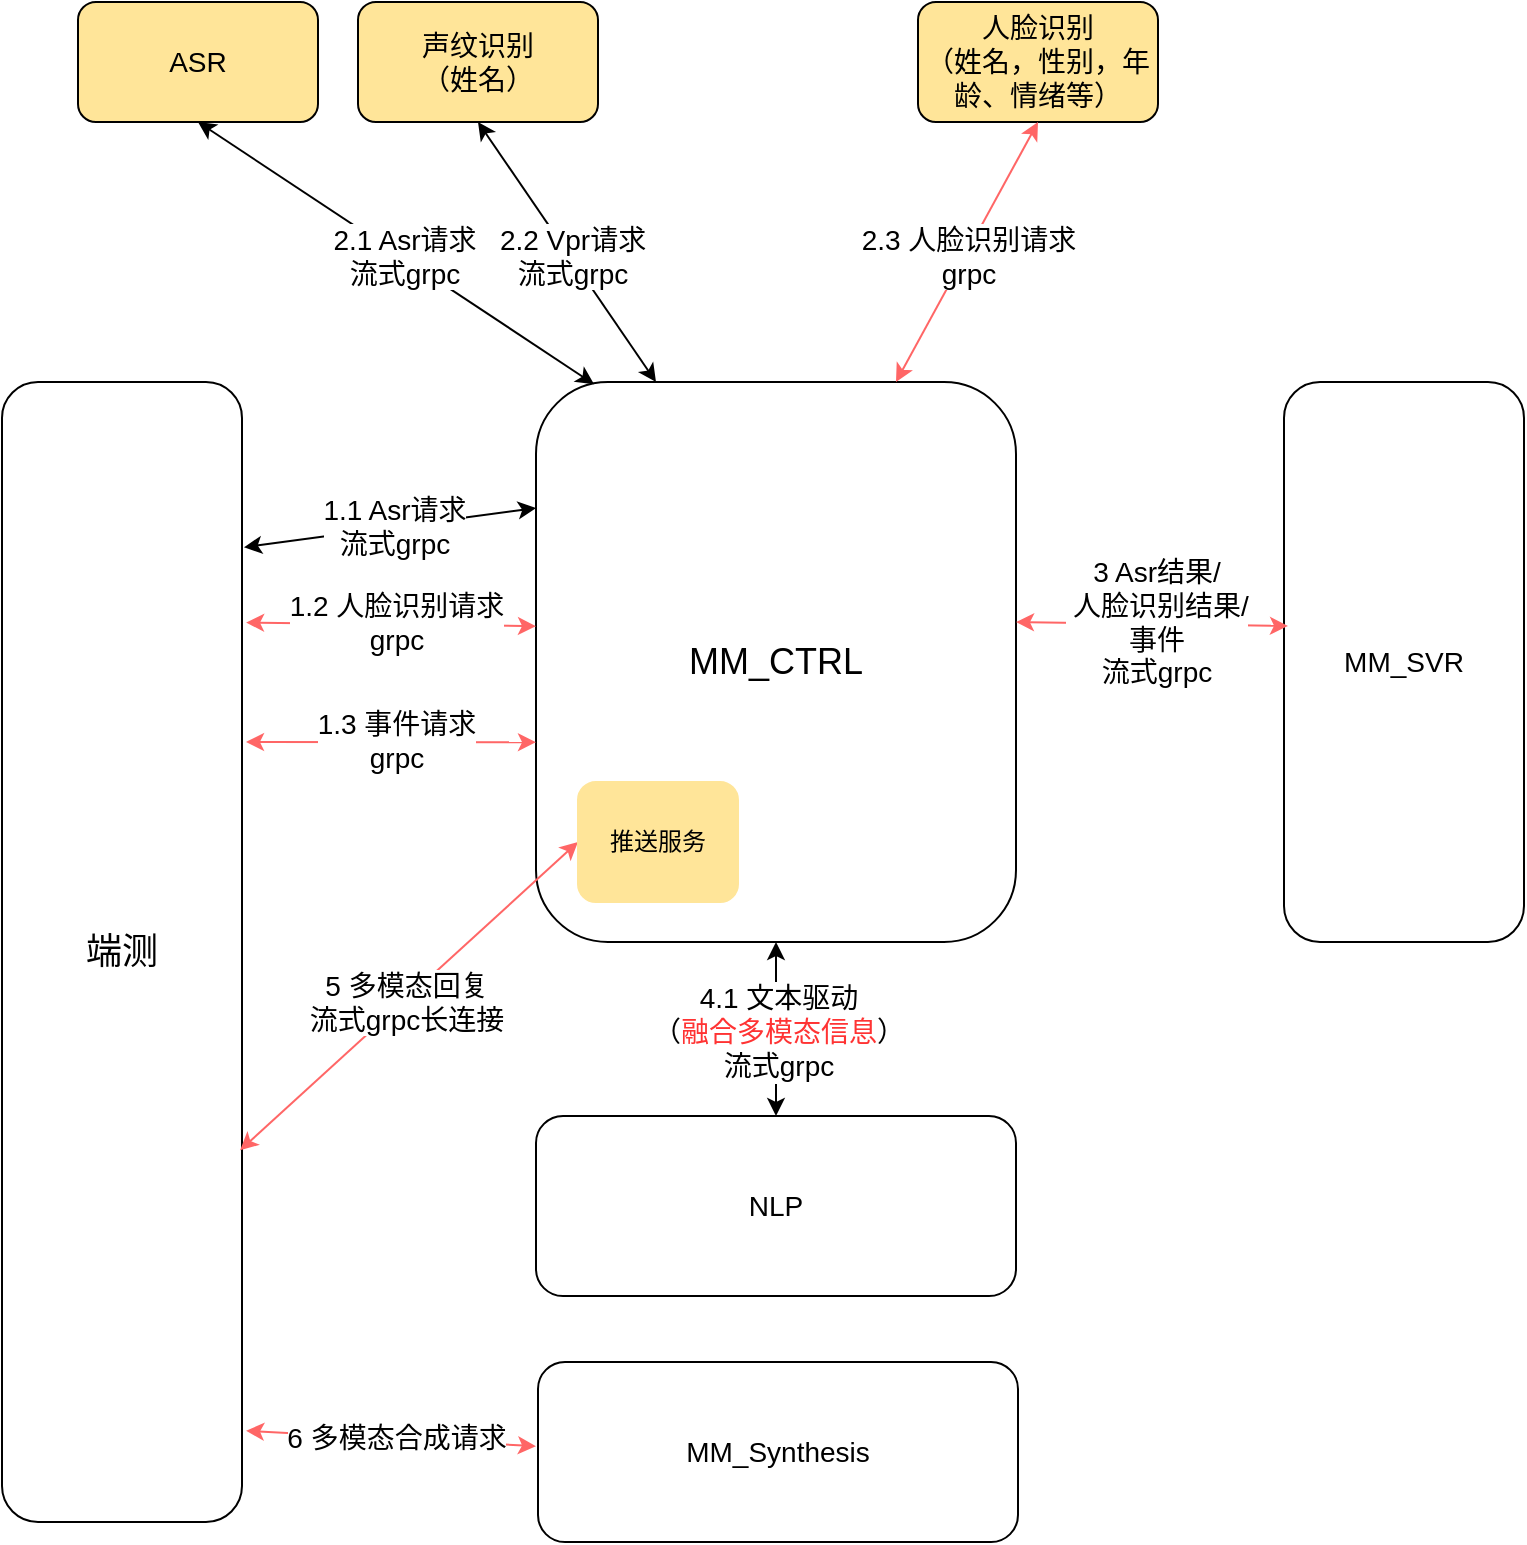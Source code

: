 <mxfile version="14.6.13" type="device"><diagram id="UVdyJAroTNOj__uT83ZY" name="第 1 页"><mxGraphModel dx="1864" dy="839" grid="0" gridSize="10" guides="1" tooltips="1" connect="1" arrows="1" fold="1" page="1" pageScale="1" pageWidth="827" pageHeight="1169" math="0" shadow="0"><root><mxCell id="0"/><mxCell id="1" parent="0"/><mxCell id="YGg-W6YH9Rgi3kWDkXpE-1" value="&lt;font style=&quot;font-size: 18px&quot;&gt;端测&lt;/font&gt;" style="rounded=1;whiteSpace=wrap;html=1;" vertex="1" parent="1"><mxGeometry x="22" y="310" width="120" height="570" as="geometry"/></mxCell><mxCell id="YGg-W6YH9Rgi3kWDkXpE-2" value="&lt;font style=&quot;font-size: 18px&quot;&gt;MM_CTRL&lt;/font&gt;" style="rounded=1;whiteSpace=wrap;html=1;" vertex="1" parent="1"><mxGeometry x="289" y="310" width="240" height="280" as="geometry"/></mxCell><mxCell id="YGg-W6YH9Rgi3kWDkXpE-3" value="&lt;font style=&quot;font-size: 14px&quot;&gt;MM_SVR&lt;/font&gt;" style="rounded=1;whiteSpace=wrap;html=1;" vertex="1" parent="1"><mxGeometry x="663" y="310" width="120" height="280" as="geometry"/></mxCell><mxCell id="YGg-W6YH9Rgi3kWDkXpE-9" value="" style="endArrow=classic;startArrow=classic;html=1;exitX=1.008;exitY=0.145;exitDx=0;exitDy=0;exitPerimeter=0;" edge="1" parent="1" source="YGg-W6YH9Rgi3kWDkXpE-1"><mxGeometry width="50" height="50" relative="1" as="geometry"><mxPoint x="173" y="372.8" as="sourcePoint"/><mxPoint x="289" y="373" as="targetPoint"/></mxGeometry></mxCell><mxCell id="YGg-W6YH9Rgi3kWDkXpE-14" value="&lt;font style=&quot;font-size: 14px&quot;&gt;1.1 Asr请求&lt;br&gt;流式grpc&lt;/font&gt;" style="edgeLabel;html=1;align=center;verticalAlign=middle;resizable=0;points=[];" vertex="1" connectable="0" parent="YGg-W6YH9Rgi3kWDkXpE-9"><mxGeometry x="0.027" y="1" relative="1" as="geometry"><mxPoint as="offset"/></mxGeometry></mxCell><mxCell id="YGg-W6YH9Rgi3kWDkXpE-16" value="" style="endArrow=classic;startArrow=classic;html=1;strokeColor=#FF6666;exitX=1.017;exitY=0.211;exitDx=0;exitDy=0;exitPerimeter=0;" edge="1" parent="1" source="YGg-W6YH9Rgi3kWDkXpE-1"><mxGeometry width="50" height="50" relative="1" as="geometry"><mxPoint x="147" y="432" as="sourcePoint"/><mxPoint x="289" y="432.1" as="targetPoint"/></mxGeometry></mxCell><mxCell id="YGg-W6YH9Rgi3kWDkXpE-17" value="&lt;font style=&quot;font-size: 14px&quot;&gt;1.2 人脸识别请求&lt;br&gt;grpc&lt;/font&gt;" style="edgeLabel;html=1;align=center;verticalAlign=middle;resizable=0;points=[];" vertex="1" connectable="0" parent="YGg-W6YH9Rgi3kWDkXpE-16"><mxGeometry x="0.027" y="1" relative="1" as="geometry"><mxPoint as="offset"/></mxGeometry></mxCell><mxCell id="YGg-W6YH9Rgi3kWDkXpE-18" value="" style="endArrow=classic;startArrow=classic;html=1;strokeColor=#FF6666;" edge="1" parent="1"><mxGeometry width="50" height="50" relative="1" as="geometry"><mxPoint x="144" y="490" as="sourcePoint"/><mxPoint x="289" y="490.1" as="targetPoint"/></mxGeometry></mxCell><mxCell id="YGg-W6YH9Rgi3kWDkXpE-19" value="&lt;font style=&quot;font-size: 14px&quot;&gt;1.3 事件请求&lt;br&gt;grpc&lt;/font&gt;" style="edgeLabel;html=1;align=center;verticalAlign=middle;resizable=0;points=[];" vertex="1" connectable="0" parent="YGg-W6YH9Rgi3kWDkXpE-18"><mxGeometry x="0.027" y="1" relative="1" as="geometry"><mxPoint as="offset"/></mxGeometry></mxCell><mxCell id="YGg-W6YH9Rgi3kWDkXpE-22" value="&lt;font style=&quot;font-size: 14px&quot;&gt;ASR&lt;/font&gt;" style="rounded=1;whiteSpace=wrap;html=1;fillColor=#FFE599;" vertex="1" parent="1"><mxGeometry x="60" y="120" width="120" height="60" as="geometry"/></mxCell><mxCell id="YGg-W6YH9Rgi3kWDkXpE-23" value="&lt;font style=&quot;font-size: 14px&quot;&gt;声纹识别&lt;br&gt;（姓名）&lt;/font&gt;" style="rounded=1;whiteSpace=wrap;html=1;fillColor=#FFE599;" vertex="1" parent="1"><mxGeometry x="200" y="120" width="120" height="60" as="geometry"/></mxCell><mxCell id="YGg-W6YH9Rgi3kWDkXpE-24" value="&lt;font style=&quot;font-size: 14px&quot;&gt;人脸识别&lt;br&gt;（姓名，性别，年龄、情绪等）&lt;/font&gt;" style="rounded=1;whiteSpace=wrap;html=1;fillColor=#FFE599;" vertex="1" parent="1"><mxGeometry x="480" y="120" width="120" height="60" as="geometry"/></mxCell><mxCell id="YGg-W6YH9Rgi3kWDkXpE-25" value="" style="endArrow=classic;startArrow=classic;html=1;exitX=0.5;exitY=1;exitDx=0;exitDy=0;entryX=0.121;entryY=0.004;entryDx=0;entryDy=0;entryPerimeter=0;" edge="1" parent="1" source="YGg-W6YH9Rgi3kWDkXpE-22" target="YGg-W6YH9Rgi3kWDkXpE-2"><mxGeometry width="50" height="50" relative="1" as="geometry"><mxPoint x="150.0" y="240.0" as="sourcePoint"/><mxPoint x="269.04" y="242.1" as="targetPoint"/></mxGeometry></mxCell><mxCell id="YGg-W6YH9Rgi3kWDkXpE-26" value="&lt;font style=&quot;font-size: 14px&quot;&gt;2.1 Asr请求&lt;br&gt;流式grpc&lt;/font&gt;" style="edgeLabel;html=1;align=center;verticalAlign=middle;resizable=0;points=[];" vertex="1" connectable="0" parent="YGg-W6YH9Rgi3kWDkXpE-25"><mxGeometry x="0.027" y="1" relative="1" as="geometry"><mxPoint as="offset"/></mxGeometry></mxCell><mxCell id="YGg-W6YH9Rgi3kWDkXpE-27" value="" style="endArrow=classic;startArrow=classic;html=1;exitX=0.5;exitY=1;exitDx=0;exitDy=0;entryX=0.25;entryY=0;entryDx=0;entryDy=0;" edge="1" parent="1" source="YGg-W6YH9Rgi3kWDkXpE-23" target="YGg-W6YH9Rgi3kWDkXpE-2"><mxGeometry width="50" height="50" relative="1" as="geometry"><mxPoint x="130" y="190" as="sourcePoint"/><mxPoint x="328.04" y="321.12" as="targetPoint"/></mxGeometry></mxCell><mxCell id="YGg-W6YH9Rgi3kWDkXpE-28" value="&lt;font style=&quot;font-size: 14px&quot;&gt;2.2 Vpr请求&lt;br&gt;流式grpc&lt;/font&gt;" style="edgeLabel;html=1;align=center;verticalAlign=middle;resizable=0;points=[];" vertex="1" connectable="0" parent="YGg-W6YH9Rgi3kWDkXpE-27"><mxGeometry x="0.027" y="1" relative="1" as="geometry"><mxPoint as="offset"/></mxGeometry></mxCell><mxCell id="YGg-W6YH9Rgi3kWDkXpE-29" value="" style="endArrow=classic;startArrow=classic;html=1;exitX=0.5;exitY=1;exitDx=0;exitDy=0;entryX=0.75;entryY=0;entryDx=0;entryDy=0;strokeColor=#FF6666;" edge="1" parent="1" source="YGg-W6YH9Rgi3kWDkXpE-24" target="YGg-W6YH9Rgi3kWDkXpE-2"><mxGeometry width="50" height="50" relative="1" as="geometry"><mxPoint x="270" y="190" as="sourcePoint"/><mxPoint x="359" y="320" as="targetPoint"/></mxGeometry></mxCell><mxCell id="YGg-W6YH9Rgi3kWDkXpE-30" value="&lt;font style=&quot;font-size: 14px&quot;&gt;2.3 人脸识别请求&lt;br&gt;grpc&lt;/font&gt;" style="edgeLabel;html=1;align=center;verticalAlign=middle;resizable=0;points=[];" vertex="1" connectable="0" parent="YGg-W6YH9Rgi3kWDkXpE-29"><mxGeometry x="0.027" y="1" relative="1" as="geometry"><mxPoint as="offset"/></mxGeometry></mxCell><mxCell id="YGg-W6YH9Rgi3kWDkXpE-31" value="" style="endArrow=classic;startArrow=classic;html=1;exitX=1.008;exitY=0.145;exitDx=0;exitDy=0;exitPerimeter=0;strokeColor=#FF6666;" edge="1" parent="1"><mxGeometry width="50" height="50" relative="1" as="geometry"><mxPoint x="529" y="430" as="sourcePoint"/><mxPoint x="665" y="432" as="targetPoint"/></mxGeometry></mxCell><mxCell id="YGg-W6YH9Rgi3kWDkXpE-32" value="&lt;font style=&quot;font-size: 14px&quot;&gt;3 Asr结果/&lt;br&gt;&amp;nbsp;人脸识别结果/&lt;br&gt;事件&lt;br&gt;流式grpc&lt;/font&gt;" style="edgeLabel;html=1;align=center;verticalAlign=middle;resizable=0;points=[];" vertex="1" connectable="0" parent="YGg-W6YH9Rgi3kWDkXpE-31"><mxGeometry x="0.027" y="1" relative="1" as="geometry"><mxPoint as="offset"/></mxGeometry></mxCell><mxCell id="YGg-W6YH9Rgi3kWDkXpE-39" value="&lt;font style=&quot;font-size: 14px&quot;&gt;NLP&lt;/font&gt;" style="rounded=1;whiteSpace=wrap;html=1;" vertex="1" parent="1"><mxGeometry x="289" y="677" width="240" height="90" as="geometry"/></mxCell><mxCell id="YGg-W6YH9Rgi3kWDkXpE-40" value="" style="endArrow=classic;startArrow=classic;html=1;exitX=0.5;exitY=1;exitDx=0;exitDy=0;entryX=0.5;entryY=0;entryDx=0;entryDy=0;" edge="1" parent="1" source="YGg-W6YH9Rgi3kWDkXpE-2" target="YGg-W6YH9Rgi3kWDkXpE-39"><mxGeometry width="50" height="50" relative="1" as="geometry"><mxPoint x="355" y="590" as="sourcePoint"/><mxPoint x="356" y="660" as="targetPoint"/></mxGeometry></mxCell><mxCell id="YGg-W6YH9Rgi3kWDkXpE-41" value="&lt;font style=&quot;font-size: 14px&quot;&gt;4.1 文本驱动&lt;br&gt;（&lt;font color=&quot;#ff3333&quot;&gt;融合多模态信息&lt;/font&gt;）&lt;br&gt;流式grpc&lt;/font&gt;" style="edgeLabel;html=1;align=center;verticalAlign=middle;resizable=0;points=[];" vertex="1" connectable="0" parent="YGg-W6YH9Rgi3kWDkXpE-40"><mxGeometry x="0.027" y="1" relative="1" as="geometry"><mxPoint as="offset"/></mxGeometry></mxCell><mxCell id="YGg-W6YH9Rgi3kWDkXpE-45" value="" style="endArrow=classic;startArrow=classic;html=1;exitX=0;exitY=0.5;exitDx=0;exitDy=0;entryX=0.992;entryY=0.674;entryDx=0;entryDy=0;entryPerimeter=0;strokeColor=#FF6666;" edge="1" parent="1" source="YGg-W6YH9Rgi3kWDkXpE-47" target="YGg-W6YH9Rgi3kWDkXpE-1"><mxGeometry width="50" height="50" relative="1" as="geometry"><mxPoint x="359" y="600" as="sourcePoint"/><mxPoint x="360" y="670" as="targetPoint"/></mxGeometry></mxCell><mxCell id="YGg-W6YH9Rgi3kWDkXpE-46" value="&lt;font style=&quot;font-size: 14px&quot;&gt;5 多模态回复&lt;br&gt;流式grpc长连接&lt;/font&gt;" style="edgeLabel;html=1;align=center;verticalAlign=middle;resizable=0;points=[];" vertex="1" connectable="0" parent="YGg-W6YH9Rgi3kWDkXpE-45"><mxGeometry x="0.027" y="1" relative="1" as="geometry"><mxPoint as="offset"/></mxGeometry></mxCell><mxCell id="YGg-W6YH9Rgi3kWDkXpE-47" value="推送服务" style="rounded=1;whiteSpace=wrap;html=1;strokeColor=#FFE599;fillColor=#FFE599;" vertex="1" parent="1"><mxGeometry x="310" y="510" width="80" height="60" as="geometry"/></mxCell><mxCell id="YGg-W6YH9Rgi3kWDkXpE-50" value="&lt;font style=&quot;font-size: 14px&quot;&gt;MM_Synthesis&lt;/font&gt;" style="rounded=1;whiteSpace=wrap;html=1;" vertex="1" parent="1"><mxGeometry x="290" y="800" width="240" height="90" as="geometry"/></mxCell><mxCell id="YGg-W6YH9Rgi3kWDkXpE-51" value="" style="endArrow=classic;startArrow=classic;html=1;exitX=1.017;exitY=0.92;exitDx=0;exitDy=0;exitPerimeter=0;strokeColor=#FF6666;" edge="1" parent="1" source="YGg-W6YH9Rgi3kWDkXpE-1"><mxGeometry width="50" height="50" relative="1" as="geometry"><mxPoint x="169.96" y="840" as="sourcePoint"/><mxPoint x="289" y="842.1" as="targetPoint"/></mxGeometry></mxCell><mxCell id="YGg-W6YH9Rgi3kWDkXpE-52" value="&lt;font style=&quot;font-size: 14px&quot;&gt;6 多模态合成请求&lt;/font&gt;" style="edgeLabel;html=1;align=center;verticalAlign=middle;resizable=0;points=[];" vertex="1" connectable="0" parent="YGg-W6YH9Rgi3kWDkXpE-51"><mxGeometry x="0.027" y="1" relative="1" as="geometry"><mxPoint as="offset"/></mxGeometry></mxCell></root></mxGraphModel></diagram></mxfile>